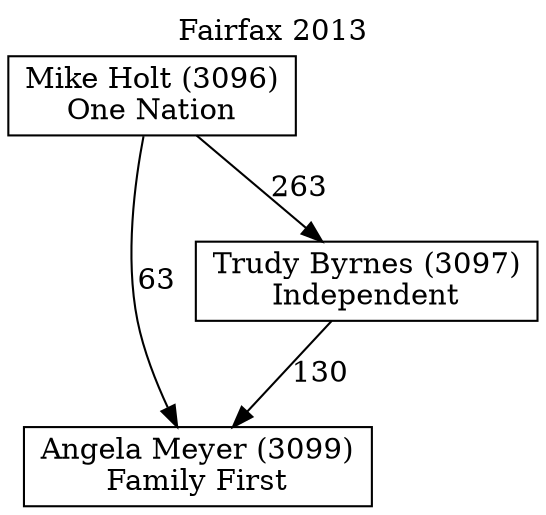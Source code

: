 // House preference flow
digraph "Angela Meyer (3099)_Fairfax_2013" {
	graph [label="Fairfax 2013" labelloc=t mclimit=10]
	node [shape=box]
	"Angela Meyer (3099)" [label="Angela Meyer (3099)
Family First"]
	"Trudy Byrnes (3097)" [label="Trudy Byrnes (3097)
Independent"]
	"Mike Holt (3096)" [label="Mike Holt (3096)
One Nation"]
	"Trudy Byrnes (3097)" -> "Angela Meyer (3099)" [label=130]
	"Mike Holt (3096)" -> "Trudy Byrnes (3097)" [label=263]
	"Mike Holt (3096)" -> "Angela Meyer (3099)" [label=63]
}
